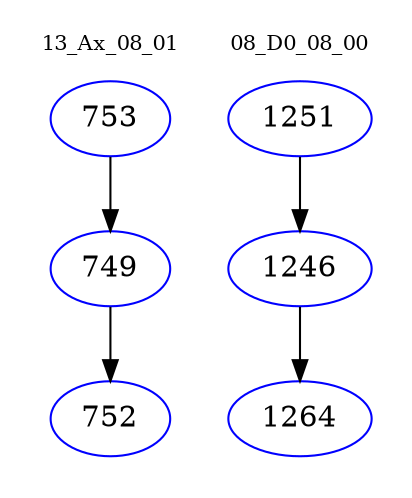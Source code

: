 digraph{
subgraph cluster_0 {
color = white
label = "13_Ax_08_01";
fontsize=10;
T0_753 [label="753", color="blue"]
T0_753 -> T0_749 [color="black"]
T0_749 [label="749", color="blue"]
T0_749 -> T0_752 [color="black"]
T0_752 [label="752", color="blue"]
}
subgraph cluster_1 {
color = white
label = "08_D0_08_00";
fontsize=10;
T1_1251 [label="1251", color="blue"]
T1_1251 -> T1_1246 [color="black"]
T1_1246 [label="1246", color="blue"]
T1_1246 -> T1_1264 [color="black"]
T1_1264 [label="1264", color="blue"]
}
}
